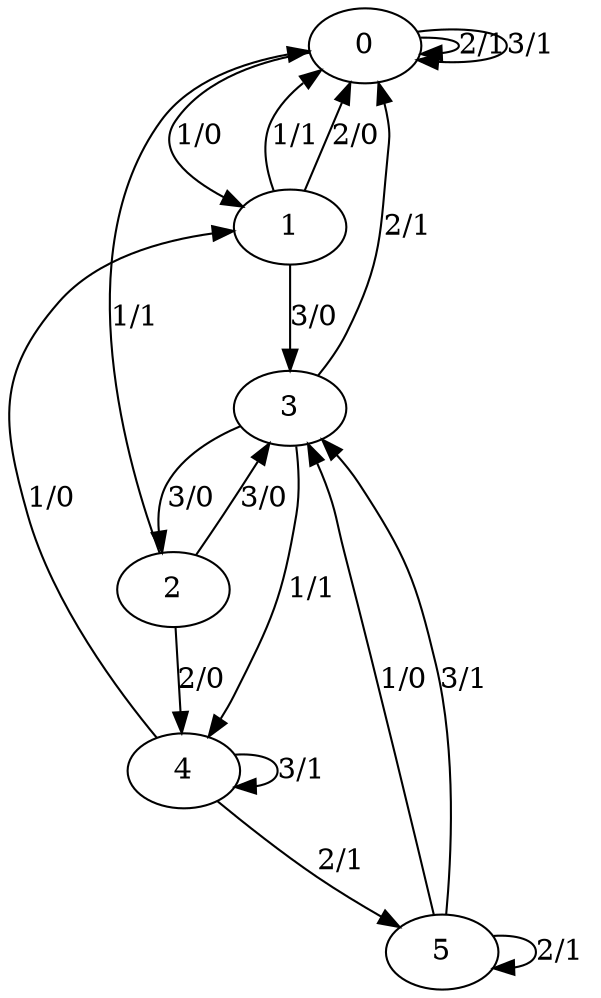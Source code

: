 digraph G {
0;
1;
2;
3;
4;
5;
0->1  [label="1/0", weight="1/0"];
0->0  [label="2/1", weight="2/1"];
0->0  [label="3/1", weight="3/1"];
1->0  [label="1/1", weight="1/1"];
1->0  [label="2/0", weight="2/0"];
1->3  [label="3/0", weight="3/0"];
2->0  [label="1/1", weight="1/1"];
2->4  [label="2/0", weight="2/0"];
2->3  [label="3/0", weight="3/0"];
3->4  [label="1/1", weight="1/1"];
3->0  [label="2/1", weight="2/1"];
3->2  [label="3/0", weight="3/0"];
4->1  [label="1/0", weight="1/0"];
4->5  [label="2/1", weight="2/1"];
4->4  [label="3/1", weight="3/1"];
5->3  [label="1/0", weight="1/0"];
5->5  [label="2/1", weight="2/1"];
5->3  [label="3/1", weight="3/1"];
}
